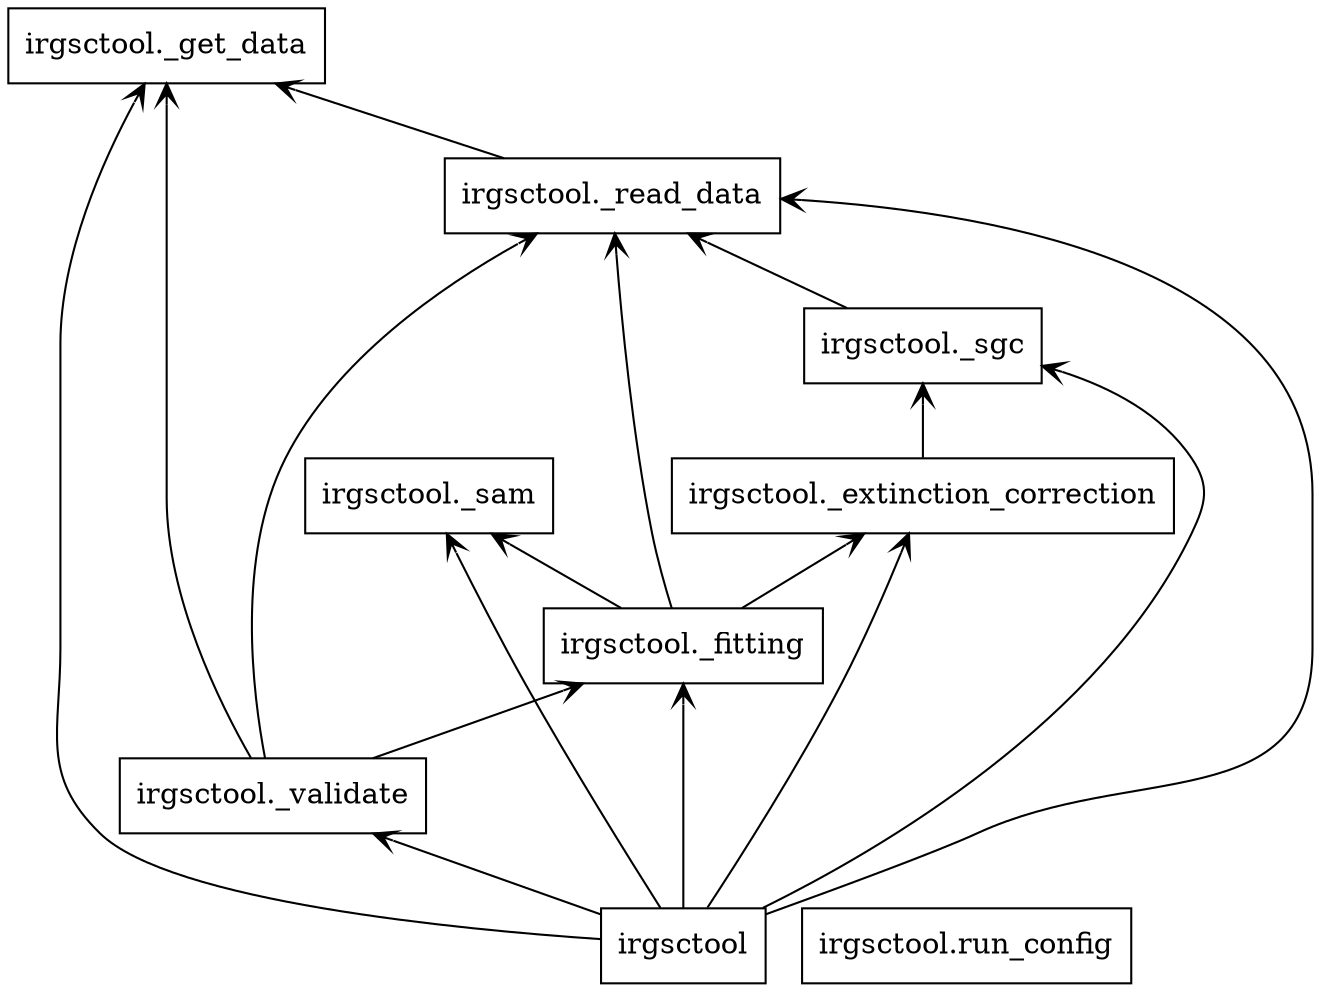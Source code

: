 digraph "packages" {
rankdir=BT
charset="utf-8"
"irgsctool" [color="black", label=<irgsctool>, shape="box", style="solid"];
"irgsctool._extinction_correction" [color="black", label=<irgsctool._extinction_correction>, shape="box", style="solid"];
"irgsctool._fitting" [color="black", label=<irgsctool._fitting>, shape="box", style="solid"];
"irgsctool._get_data" [color="black", label=<irgsctool._get_data>, shape="box", style="solid"];
"irgsctool._read_data" [color="black", label=<irgsctool._read_data>, shape="box", style="solid"];
"irgsctool._sam" [color="black", label=<irgsctool._sam>, shape="box", style="solid"];
"irgsctool._sgc" [color="black", label=<irgsctool._sgc>, shape="box", style="solid"];
"irgsctool._validate" [color="black", label=<irgsctool._validate>, shape="box", style="solid"];
"irgsctool.run_config" [color="black", label=<irgsctool.run_config>, shape="box", style="solid"];
"irgsctool" -> "irgsctool._extinction_correction" [arrowhead="open", arrowtail="none"];
"irgsctool" -> "irgsctool._fitting" [arrowhead="open", arrowtail="none"];
"irgsctool" -> "irgsctool._get_data" [arrowhead="open", arrowtail="none"];
"irgsctool" -> "irgsctool._read_data" [arrowhead="open", arrowtail="none"];
"irgsctool" -> "irgsctool._sam" [arrowhead="open", arrowtail="none"];
"irgsctool" -> "irgsctool._sgc" [arrowhead="open", arrowtail="none"];
"irgsctool" -> "irgsctool._validate" [arrowhead="open", arrowtail="none"];
"irgsctool._extinction_correction" -> "irgsctool._sgc" [arrowhead="open", arrowtail="none"];
"irgsctool._fitting" -> "irgsctool._extinction_correction" [arrowhead="open", arrowtail="none"];
"irgsctool._fitting" -> "irgsctool._read_data" [arrowhead="open", arrowtail="none"];
"irgsctool._fitting" -> "irgsctool._sam" [arrowhead="open", arrowtail="none"];
"irgsctool._read_data" -> "irgsctool._get_data" [arrowhead="open", arrowtail="none"];
"irgsctool._sgc" -> "irgsctool._read_data" [arrowhead="open", arrowtail="none"];
"irgsctool._validate" -> "irgsctool._fitting" [arrowhead="open", arrowtail="none"];
"irgsctool._validate" -> "irgsctool._get_data" [arrowhead="open", arrowtail="none"];
"irgsctool._validate" -> "irgsctool._read_data" [arrowhead="open", arrowtail="none"];
}
